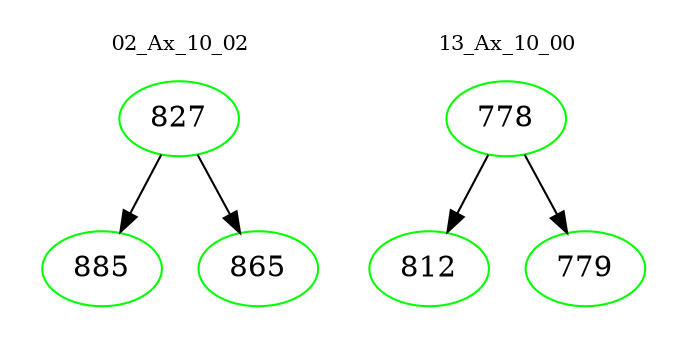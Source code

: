 digraph{
subgraph cluster_0 {
color = white
label = "02_Ax_10_02";
fontsize=10;
T0_827 [label="827", color="green"]
T0_827 -> T0_885 [color="black"]
T0_885 [label="885", color="green"]
T0_827 -> T0_865 [color="black"]
T0_865 [label="865", color="green"]
}
subgraph cluster_1 {
color = white
label = "13_Ax_10_00";
fontsize=10;
T1_778 [label="778", color="green"]
T1_778 -> T1_812 [color="black"]
T1_812 [label="812", color="green"]
T1_778 -> T1_779 [color="black"]
T1_779 [label="779", color="green"]
}
}
